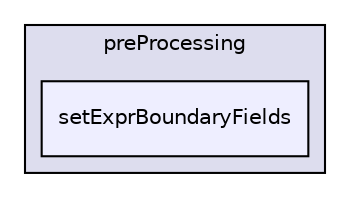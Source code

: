 digraph "applications/utilities/preProcessing/setExprBoundaryFields" {
  bgcolor=transparent;
  compound=true
  node [ fontsize="10", fontname="Helvetica"];
  edge [ labelfontsize="10", labelfontname="Helvetica"];
  subgraph clusterdir_2cb9088fcfa5d85f3ea0b5a37d6be287 {
    graph [ bgcolor="#ddddee", pencolor="black", label="preProcessing" fontname="Helvetica", fontsize="10", URL="dir_2cb9088fcfa5d85f3ea0b5a37d6be287.html"]
  dir_5255327e313ac1e21195d97b7b4c1924 [shape=box, label="setExprBoundaryFields", style="filled", fillcolor="#eeeeff", pencolor="black", URL="dir_5255327e313ac1e21195d97b7b4c1924.html"];
  }
}
